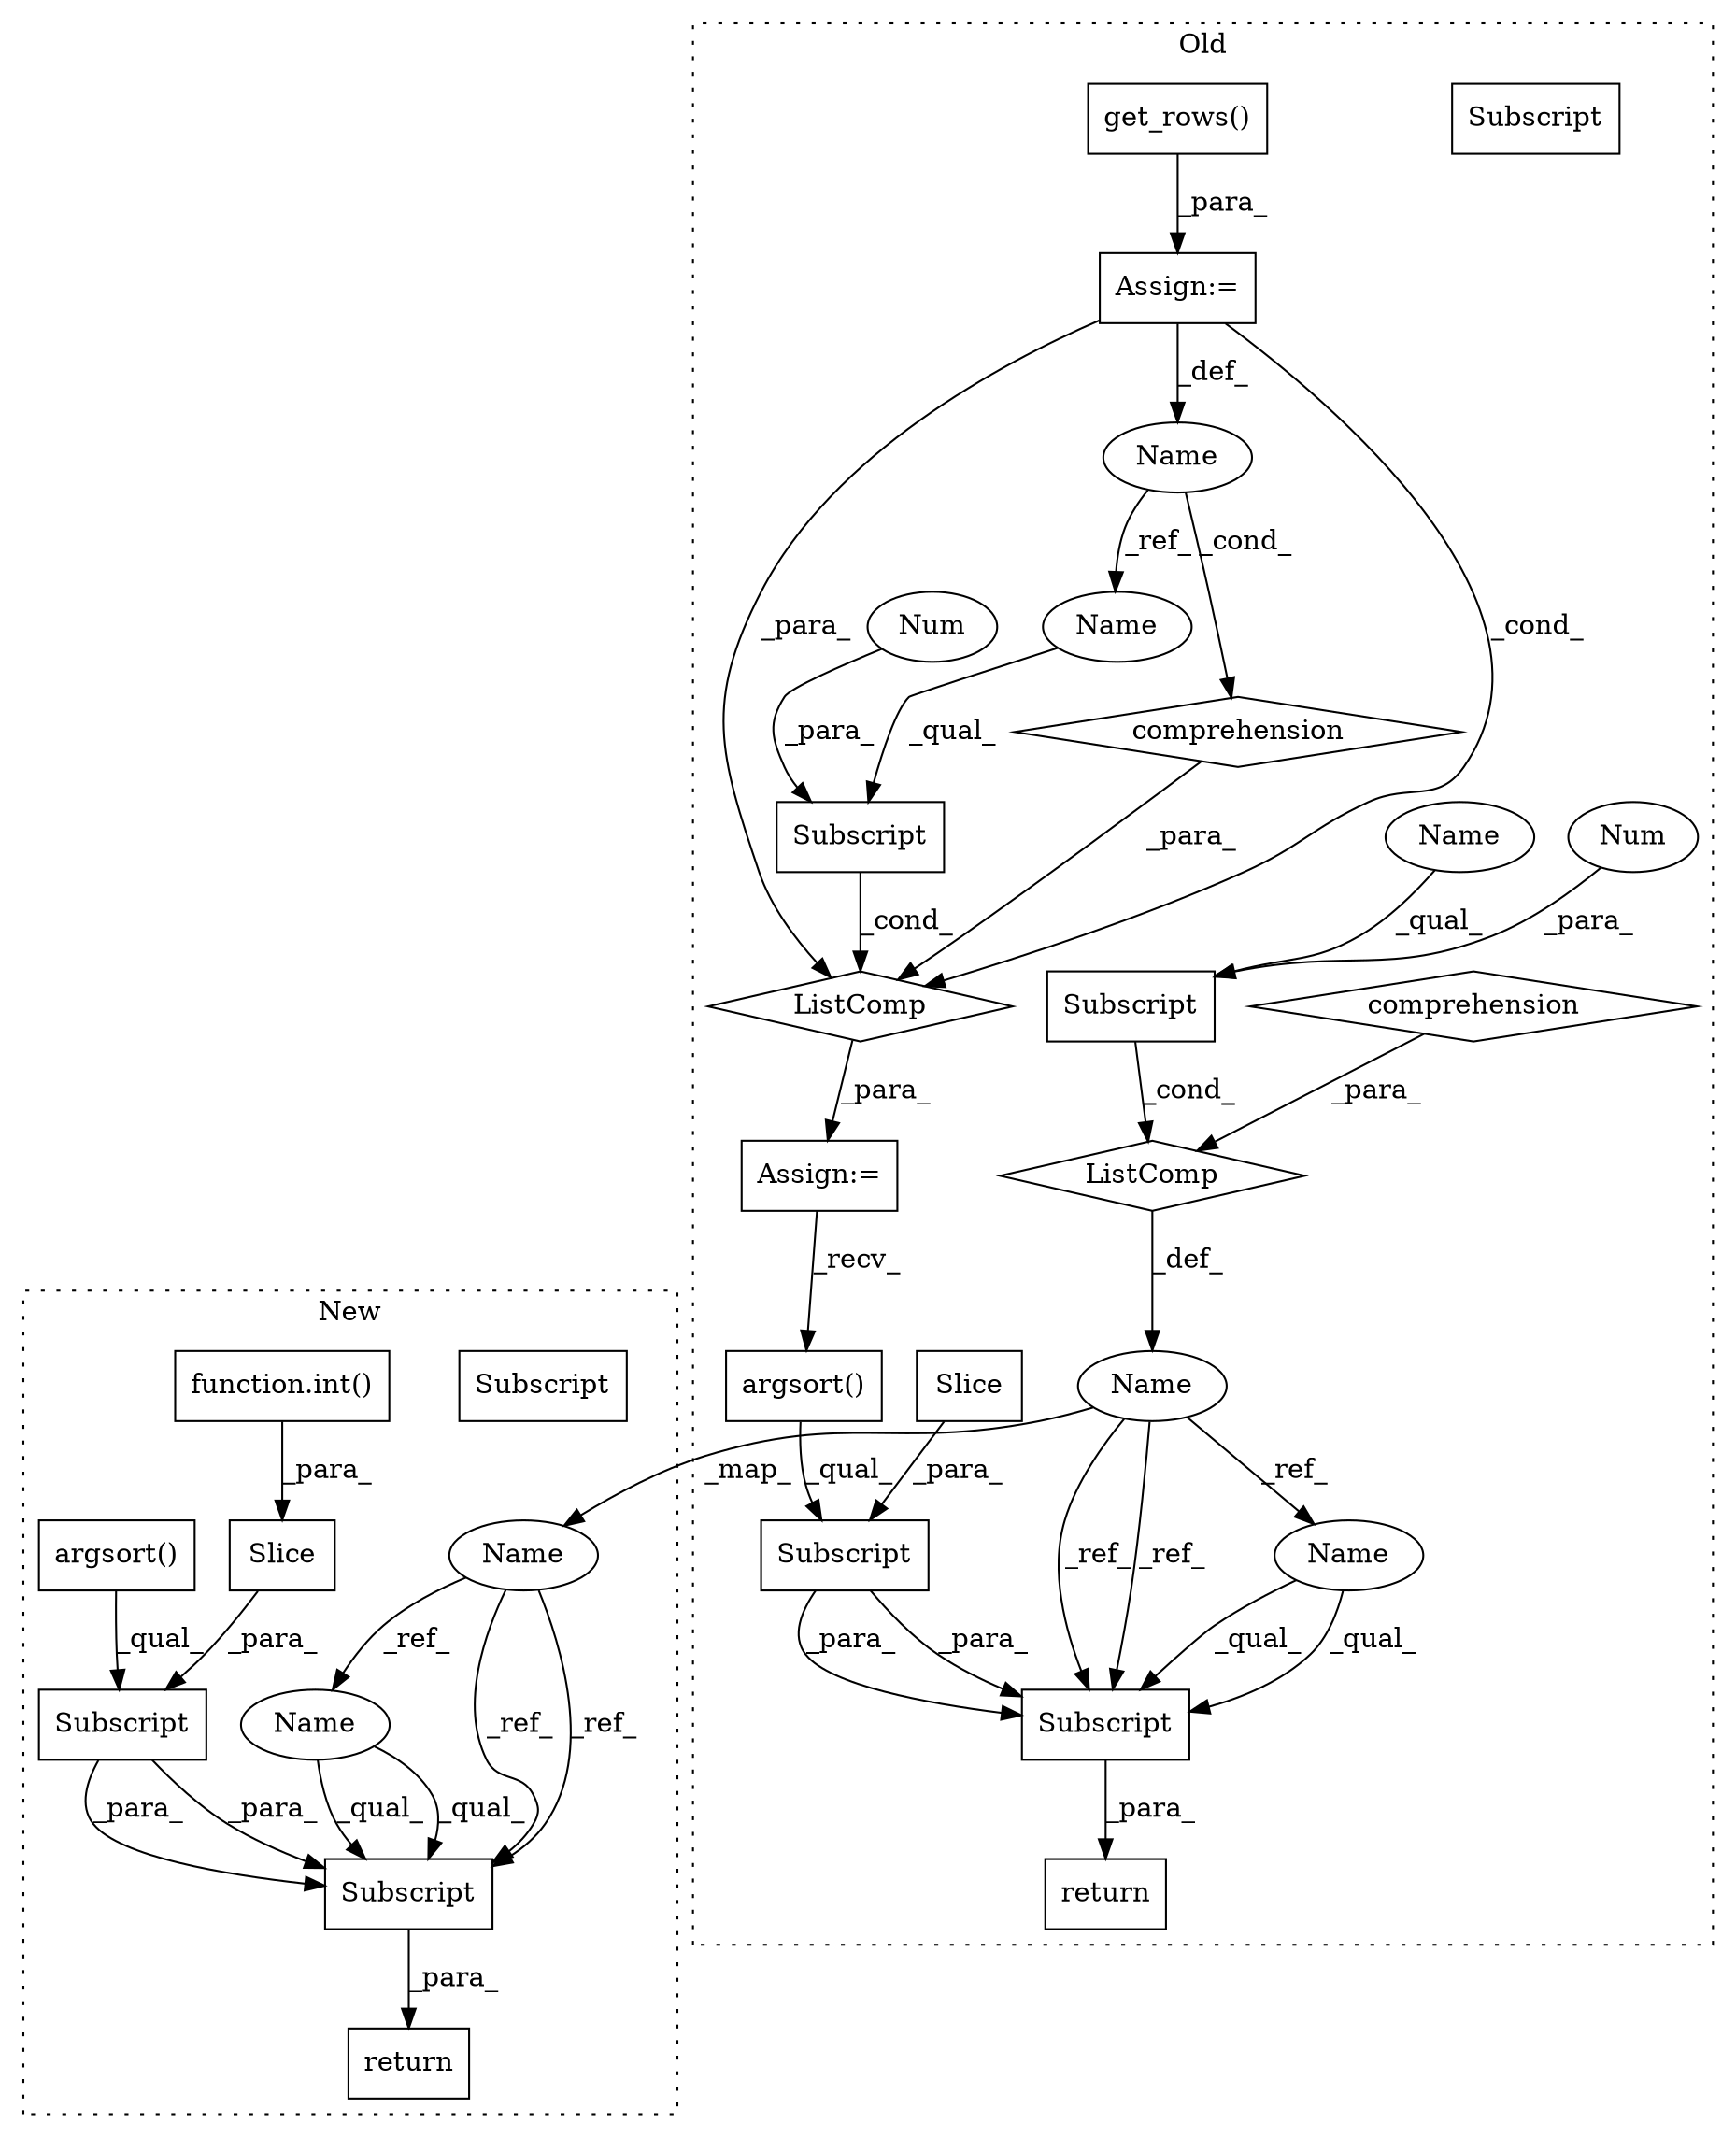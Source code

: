 digraph G {
subgraph cluster0 {
1 [label="return" a="93" s="2978" l="7" shape="box"];
4 [label="ListComp" a="106" s="2182" l="30" shape="diamond"];
5 [label="comprehension" a="45" s="2188" l="3" shape="diamond"];
6 [label="Subscript" a="63" s="2183,0" l="4,0" shape="box"];
11 [label="Name" a="87" s="2161" l="9" shape="ellipse"];
13 [label="Subscript" a="63" s="2985,0" l="40,0" shape="box"];
14 [label="Num" a="76" s="2185" l="1" shape="ellipse"];
15 [label="Subscript" a="63" s="2995,0" l="29,0" shape="box"];
16 [label="argsort()" a="75" s="2995" l="25" shape="box"];
17 [label="get_rows()" a="75" s="2778" l="26" shape="box"];
18 [label="Subscript" a="63" s="2828,0" l="4,0" shape="box"];
19 [label="Name" a="87" s="2837" l="1" shape="ellipse"];
20 [label="comprehension" a="45" s="2833" l="3" shape="diamond"];
21 [label="ListComp" a="106" s="2827" l="20" shape="diamond"];
22 [label="Num" a="76" s="2830" l="1" shape="ellipse"];
23 [label="Assign:=" a="68" s="2824" l="3" shape="box"];
24 [label="Assign:=" a="68" s="2775" l="3" shape="box"];
25 [label="Slice" a="80" s="3021" l="2" shape="box"];
26 [label="Name" a="87" s="2183" l="1" shape="ellipse"];
27 [label="Name" a="87" s="2828" l="1" shape="ellipse"];
28 [label="Subscript" a="63" s="2985,0" l="40,0" shape="box"];
29 [label="Name" a="87" s="2985" l="9" shape="ellipse"];
label = "Old";
style="dotted";
}
subgraph cluster1 {
2 [label="Slice" a="80" s="1421" l="7" shape="box"];
3 [label="Subscript" a="63" s="1399,0" l="30,0" shape="box"];
7 [label="argsort()" a="75" s="1399" l="21" shape="box"];
8 [label="Subscript" a="63" s="1388,0" l="42,0" shape="box"];
9 [label="function.int()" a="75" s="1422,1427" l="4,1" shape="box"];
10 [label="Name" a="87" s="1212" l="10" shape="ellipse"];
12 [label="return" a="93" s="1381" l="7" shape="box"];
30 [label="Subscript" a="63" s="1388,0" l="42,0" shape="box"];
31 [label="Name" a="87" s="1388" l="10" shape="ellipse"];
label = "New";
style="dotted";
}
2 -> 3 [label="_para_"];
3 -> 30 [label="_para_"];
3 -> 30 [label="_para_"];
4 -> 11 [label="_def_"];
5 -> 4 [label="_para_"];
6 -> 4 [label="_cond_"];
7 -> 3 [label="_qual_"];
9 -> 2 [label="_para_"];
10 -> 30 [label="_ref_"];
10 -> 31 [label="_ref_"];
10 -> 30 [label="_ref_"];
11 -> 10 [label="_map_"];
11 -> 28 [label="_ref_"];
11 -> 29 [label="_ref_"];
11 -> 28 [label="_ref_"];
14 -> 6 [label="_para_"];
15 -> 28 [label="_para_"];
15 -> 28 [label="_para_"];
16 -> 15 [label="_qual_"];
17 -> 24 [label="_para_"];
18 -> 21 [label="_cond_"];
19 -> 20 [label="_cond_"];
19 -> 27 [label="_ref_"];
20 -> 21 [label="_para_"];
21 -> 23 [label="_para_"];
22 -> 18 [label="_para_"];
23 -> 16 [label="_recv_"];
24 -> 19 [label="_def_"];
24 -> 21 [label="_cond_"];
24 -> 21 [label="_para_"];
25 -> 15 [label="_para_"];
26 -> 6 [label="_qual_"];
27 -> 18 [label="_qual_"];
28 -> 1 [label="_para_"];
29 -> 28 [label="_qual_"];
29 -> 28 [label="_qual_"];
30 -> 12 [label="_para_"];
31 -> 30 [label="_qual_"];
31 -> 30 [label="_qual_"];
}